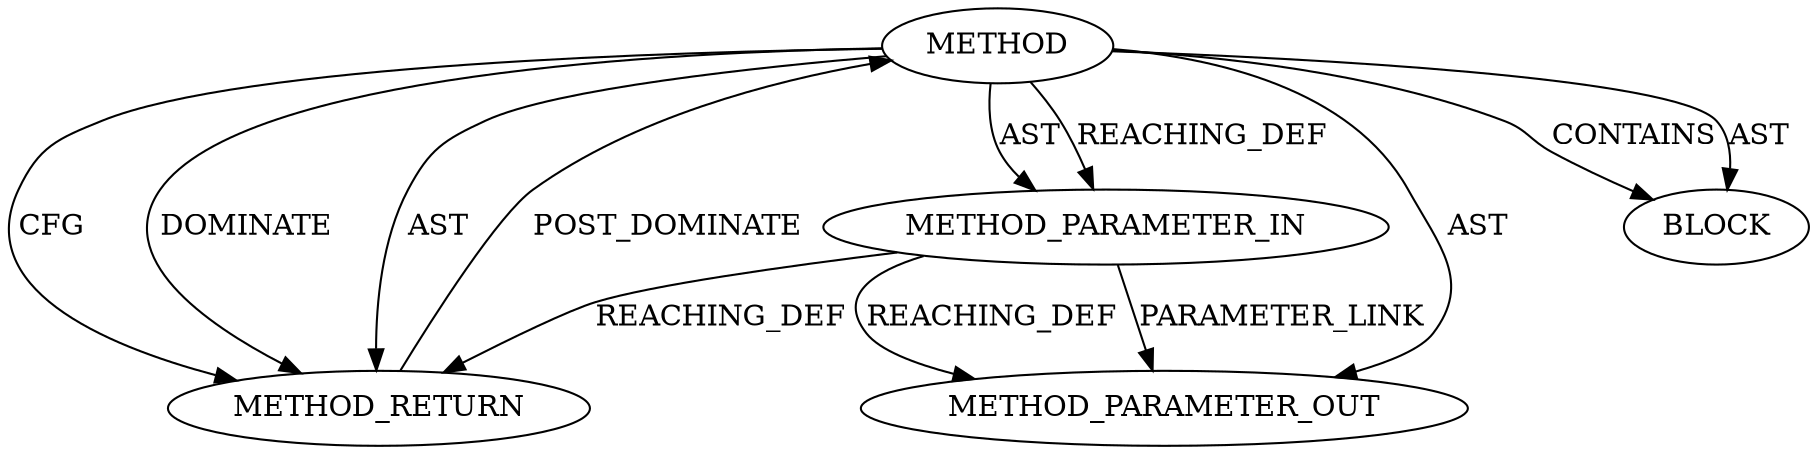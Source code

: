 digraph {
  2595 [label=METHOD COLUMN_NUMBER=1 LINE_NUMBER=671 COLUMN_NUMBER_END=29 IS_EXTERNAL=false SIGNATURE="ANY EXPORT_SYMBOL (ANY)" NAME="EXPORT_SYMBOL" AST_PARENT_TYPE="TYPE_DECL" AST_PARENT_FULL_NAME="tls_device.c:<global>" ORDER=29 CODE="EXPORT_SYMBOL(tls_get_record);" FULL_NAME="EXPORT_SYMBOL" LINE_NUMBER_END=671 FILENAME="tls_device.c"]
  2598 [label=METHOD_RETURN ORDER=3 CODE="RET" COLUMN_NUMBER=1 LINE_NUMBER=671 TYPE_FULL_NAME="ANY" EVALUATION_STRATEGY="BY_VALUE"]
  2597 [label=BLOCK ORDER=2 ARGUMENT_INDEX=-1 CODE="<empty>" TYPE_FULL_NAME="<empty>"]
  2596 [label=METHOD_PARAMETER_IN ORDER=1 CODE="tls_get_record" IS_VARIADIC=false COLUMN_NUMBER=15 LINE_NUMBER=671 TYPE_FULL_NAME="ANY" EVALUATION_STRATEGY="BY_VALUE" INDEX=1 NAME="tls_get_record"]
  21334 [label=METHOD_PARAMETER_OUT ORDER=1 CODE="tls_get_record" IS_VARIADIC=false COLUMN_NUMBER=15 LINE_NUMBER=671 TYPE_FULL_NAME="ANY" EVALUATION_STRATEGY="BY_VALUE" INDEX=1 NAME="tls_get_record"]
  2595 -> 21334 [label=AST ]
  2595 -> 2598 [label=CFG ]
  2596 -> 21334 [label=REACHING_DEF VARIABLE="tls_get_record"]
  2595 -> 2597 [label=CONTAINS ]
  2595 -> 2596 [label=AST ]
  2595 -> 2596 [label=REACHING_DEF VARIABLE=""]
  2595 -> 2598 [label=DOMINATE ]
  2595 -> 2598 [label=AST ]
  2596 -> 2598 [label=REACHING_DEF VARIABLE="tls_get_record"]
  2598 -> 2595 [label=POST_DOMINATE ]
  2595 -> 2597 [label=AST ]
  2596 -> 21334 [label=PARAMETER_LINK ]
}
